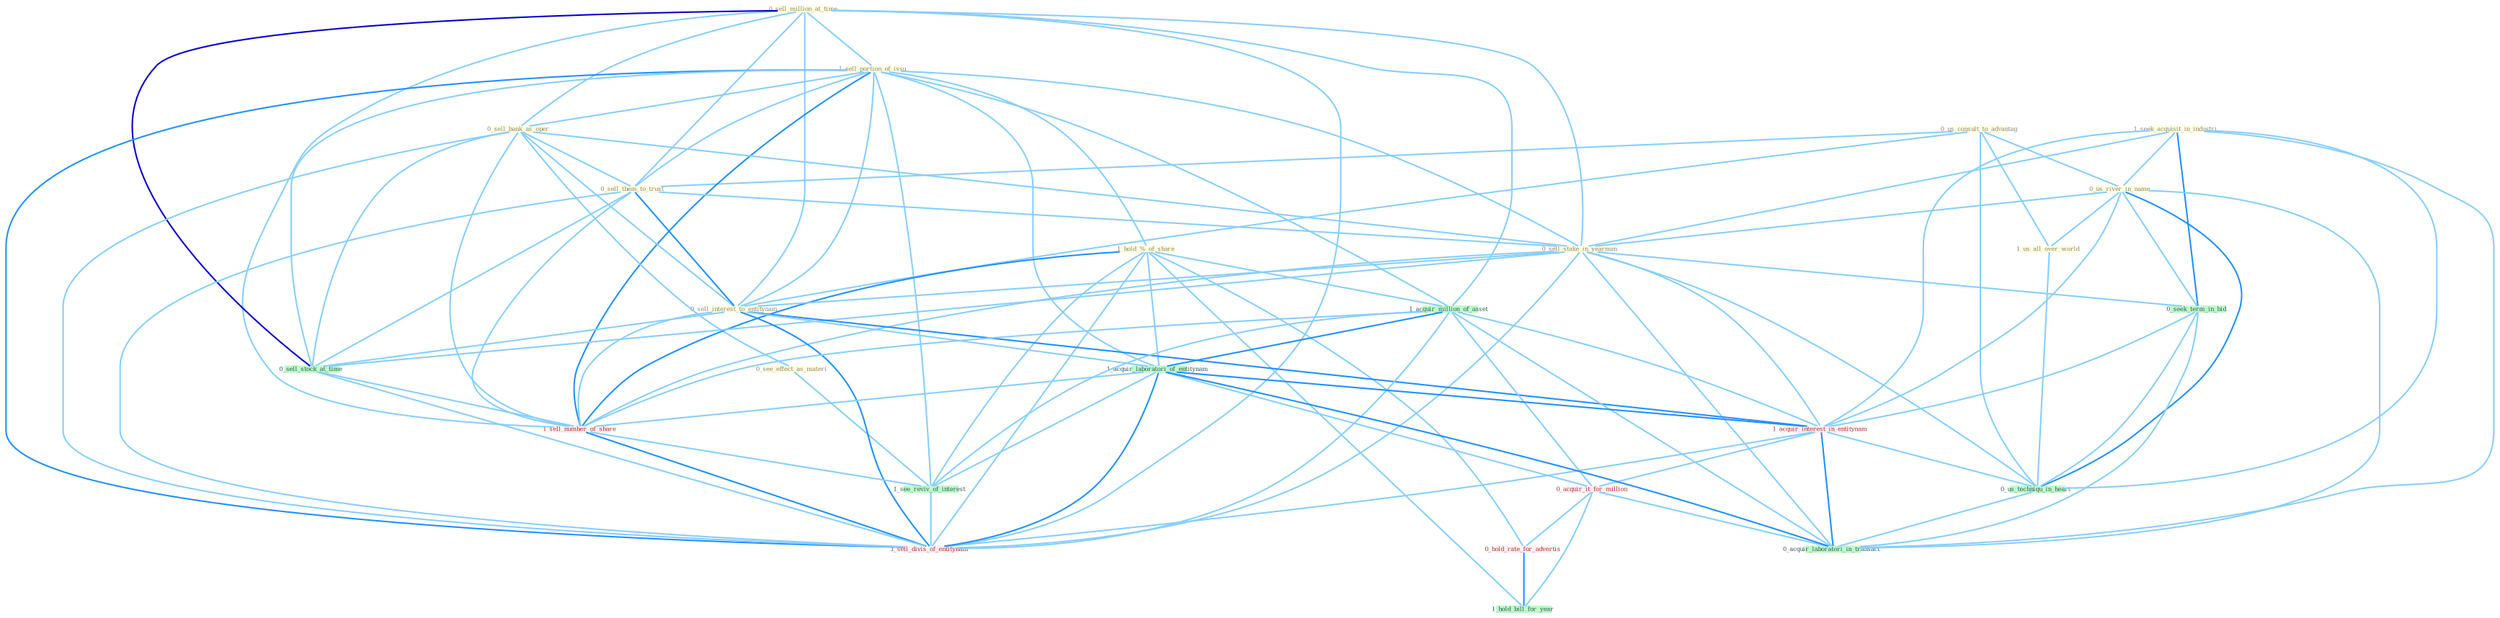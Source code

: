 Graph G{ 
    node
    [shape=polygon,style=filled,width=.5,height=.06,color="#BDFCC9",fixedsize=true,fontsize=4,
    fontcolor="#2f4f4f"];
    {node
    [color="#ffffe0", fontcolor="#8b7d6b"] "0_us_consult_to_advantag " "0_sell_million_at_time " "1_sell_portion_of_issu " "0_sell_bank_as_oper " "1_seek_acquisit_in_industri " "0_sell_them_to_trust " "0_us_river_in_name " "1_hold_%_of_share " "0_sell_stake_in_yearnum " "0_see_effect_as_materi " "0_sell_interest_to_entitynam " "1_us_all_over_world "}
{node [color="#fff0f5", fontcolor="#b22222"] "1_acquir_interest_in_entitynam " "0_acquir_it_for_million " "0_hold_rate_for_advertis " "1_sell_number_of_share " "1_sell_divis_of_entitynam "}
edge [color="#B0E2FF"];

	"0_us_consult_to_advantag " -- "0_sell_them_to_trust " [w="1", color="#87cefa" ];
	"0_us_consult_to_advantag " -- "0_us_river_in_name " [w="1", color="#87cefa" ];
	"0_us_consult_to_advantag " -- "0_sell_interest_to_entitynam " [w="1", color="#87cefa" ];
	"0_us_consult_to_advantag " -- "1_us_all_over_world " [w="1", color="#87cefa" ];
	"0_us_consult_to_advantag " -- "0_us_techniqu_in_heart " [w="1", color="#87cefa" ];
	"0_sell_million_at_time " -- "1_sell_portion_of_issu " [w="1", color="#87cefa" ];
	"0_sell_million_at_time " -- "0_sell_bank_as_oper " [w="1", color="#87cefa" ];
	"0_sell_million_at_time " -- "0_sell_them_to_trust " [w="1", color="#87cefa" ];
	"0_sell_million_at_time " -- "0_sell_stake_in_yearnum " [w="1", color="#87cefa" ];
	"0_sell_million_at_time " -- "0_sell_interest_to_entitynam " [w="1", color="#87cefa" ];
	"0_sell_million_at_time " -- "1_acquir_million_of_asset " [w="1", color="#87cefa" ];
	"0_sell_million_at_time " -- "0_sell_stock_at_time " [w="3", color="#0000cd" , len=0.6];
	"0_sell_million_at_time " -- "1_sell_number_of_share " [w="1", color="#87cefa" ];
	"0_sell_million_at_time " -- "1_sell_divis_of_entitynam " [w="1", color="#87cefa" ];
	"1_sell_portion_of_issu " -- "0_sell_bank_as_oper " [w="1", color="#87cefa" ];
	"1_sell_portion_of_issu " -- "0_sell_them_to_trust " [w="1", color="#87cefa" ];
	"1_sell_portion_of_issu " -- "1_hold_%_of_share " [w="1", color="#87cefa" ];
	"1_sell_portion_of_issu " -- "0_sell_stake_in_yearnum " [w="1", color="#87cefa" ];
	"1_sell_portion_of_issu " -- "0_sell_interest_to_entitynam " [w="1", color="#87cefa" ];
	"1_sell_portion_of_issu " -- "1_acquir_million_of_asset " [w="1", color="#87cefa" ];
	"1_sell_portion_of_issu " -- "1_acquir_laboratori_of_entitynam " [w="1", color="#87cefa" ];
	"1_sell_portion_of_issu " -- "0_sell_stock_at_time " [w="1", color="#87cefa" ];
	"1_sell_portion_of_issu " -- "1_sell_number_of_share " [w="2", color="#1e90ff" , len=0.8];
	"1_sell_portion_of_issu " -- "1_see_reviv_of_interest " [w="1", color="#87cefa" ];
	"1_sell_portion_of_issu " -- "1_sell_divis_of_entitynam " [w="2", color="#1e90ff" , len=0.8];
	"0_sell_bank_as_oper " -- "0_sell_them_to_trust " [w="1", color="#87cefa" ];
	"0_sell_bank_as_oper " -- "0_sell_stake_in_yearnum " [w="1", color="#87cefa" ];
	"0_sell_bank_as_oper " -- "0_see_effect_as_materi " [w="1", color="#87cefa" ];
	"0_sell_bank_as_oper " -- "0_sell_interest_to_entitynam " [w="1", color="#87cefa" ];
	"0_sell_bank_as_oper " -- "0_sell_stock_at_time " [w="1", color="#87cefa" ];
	"0_sell_bank_as_oper " -- "1_sell_number_of_share " [w="1", color="#87cefa" ];
	"0_sell_bank_as_oper " -- "1_sell_divis_of_entitynam " [w="1", color="#87cefa" ];
	"1_seek_acquisit_in_industri " -- "0_us_river_in_name " [w="1", color="#87cefa" ];
	"1_seek_acquisit_in_industri " -- "0_sell_stake_in_yearnum " [w="1", color="#87cefa" ];
	"1_seek_acquisit_in_industri " -- "0_seek_term_in_bid " [w="2", color="#1e90ff" , len=0.8];
	"1_seek_acquisit_in_industri " -- "1_acquir_interest_in_entitynam " [w="1", color="#87cefa" ];
	"1_seek_acquisit_in_industri " -- "0_us_techniqu_in_heart " [w="1", color="#87cefa" ];
	"1_seek_acquisit_in_industri " -- "0_acquir_laboratori_in_transact " [w="1", color="#87cefa" ];
	"0_sell_them_to_trust " -- "0_sell_stake_in_yearnum " [w="1", color="#87cefa" ];
	"0_sell_them_to_trust " -- "0_sell_interest_to_entitynam " [w="2", color="#1e90ff" , len=0.8];
	"0_sell_them_to_trust " -- "0_sell_stock_at_time " [w="1", color="#87cefa" ];
	"0_sell_them_to_trust " -- "1_sell_number_of_share " [w="1", color="#87cefa" ];
	"0_sell_them_to_trust " -- "1_sell_divis_of_entitynam " [w="1", color="#87cefa" ];
	"0_us_river_in_name " -- "0_sell_stake_in_yearnum " [w="1", color="#87cefa" ];
	"0_us_river_in_name " -- "1_us_all_over_world " [w="1", color="#87cefa" ];
	"0_us_river_in_name " -- "0_seek_term_in_bid " [w="1", color="#87cefa" ];
	"0_us_river_in_name " -- "1_acquir_interest_in_entitynam " [w="1", color="#87cefa" ];
	"0_us_river_in_name " -- "0_us_techniqu_in_heart " [w="2", color="#1e90ff" , len=0.8];
	"0_us_river_in_name " -- "0_acquir_laboratori_in_transact " [w="1", color="#87cefa" ];
	"1_hold_%_of_share " -- "1_acquir_million_of_asset " [w="1", color="#87cefa" ];
	"1_hold_%_of_share " -- "1_acquir_laboratori_of_entitynam " [w="1", color="#87cefa" ];
	"1_hold_%_of_share " -- "0_hold_rate_for_advertis " [w="1", color="#87cefa" ];
	"1_hold_%_of_share " -- "1_sell_number_of_share " [w="2", color="#1e90ff" , len=0.8];
	"1_hold_%_of_share " -- "1_see_reviv_of_interest " [w="1", color="#87cefa" ];
	"1_hold_%_of_share " -- "1_hold_bill_for_year " [w="1", color="#87cefa" ];
	"1_hold_%_of_share " -- "1_sell_divis_of_entitynam " [w="1", color="#87cefa" ];
	"0_sell_stake_in_yearnum " -- "0_sell_interest_to_entitynam " [w="1", color="#87cefa" ];
	"0_sell_stake_in_yearnum " -- "0_seek_term_in_bid " [w="1", color="#87cefa" ];
	"0_sell_stake_in_yearnum " -- "1_acquir_interest_in_entitynam " [w="1", color="#87cefa" ];
	"0_sell_stake_in_yearnum " -- "0_us_techniqu_in_heart " [w="1", color="#87cefa" ];
	"0_sell_stake_in_yearnum " -- "0_acquir_laboratori_in_transact " [w="1", color="#87cefa" ];
	"0_sell_stake_in_yearnum " -- "0_sell_stock_at_time " [w="1", color="#87cefa" ];
	"0_sell_stake_in_yearnum " -- "1_sell_number_of_share " [w="1", color="#87cefa" ];
	"0_sell_stake_in_yearnum " -- "1_sell_divis_of_entitynam " [w="1", color="#87cefa" ];
	"0_see_effect_as_materi " -- "1_see_reviv_of_interest " [w="1", color="#87cefa" ];
	"0_sell_interest_to_entitynam " -- "1_acquir_laboratori_of_entitynam " [w="1", color="#87cefa" ];
	"0_sell_interest_to_entitynam " -- "1_acquir_interest_in_entitynam " [w="2", color="#1e90ff" , len=0.8];
	"0_sell_interest_to_entitynam " -- "0_sell_stock_at_time " [w="1", color="#87cefa" ];
	"0_sell_interest_to_entitynam " -- "1_sell_number_of_share " [w="1", color="#87cefa" ];
	"0_sell_interest_to_entitynam " -- "1_sell_divis_of_entitynam " [w="2", color="#1e90ff" , len=0.8];
	"1_us_all_over_world " -- "0_us_techniqu_in_heart " [w="1", color="#87cefa" ];
	"1_acquir_million_of_asset " -- "1_acquir_laboratori_of_entitynam " [w="2", color="#1e90ff" , len=0.8];
	"1_acquir_million_of_asset " -- "1_acquir_interest_in_entitynam " [w="1", color="#87cefa" ];
	"1_acquir_million_of_asset " -- "0_acquir_it_for_million " [w="1", color="#87cefa" ];
	"1_acquir_million_of_asset " -- "0_acquir_laboratori_in_transact " [w="1", color="#87cefa" ];
	"1_acquir_million_of_asset " -- "1_sell_number_of_share " [w="1", color="#87cefa" ];
	"1_acquir_million_of_asset " -- "1_see_reviv_of_interest " [w="1", color="#87cefa" ];
	"1_acquir_million_of_asset " -- "1_sell_divis_of_entitynam " [w="1", color="#87cefa" ];
	"1_acquir_laboratori_of_entitynam " -- "1_acquir_interest_in_entitynam " [w="2", color="#1e90ff" , len=0.8];
	"1_acquir_laboratori_of_entitynam " -- "0_acquir_it_for_million " [w="1", color="#87cefa" ];
	"1_acquir_laboratori_of_entitynam " -- "0_acquir_laboratori_in_transact " [w="2", color="#1e90ff" , len=0.8];
	"1_acquir_laboratori_of_entitynam " -- "1_sell_number_of_share " [w="1", color="#87cefa" ];
	"1_acquir_laboratori_of_entitynam " -- "1_see_reviv_of_interest " [w="1", color="#87cefa" ];
	"1_acquir_laboratori_of_entitynam " -- "1_sell_divis_of_entitynam " [w="2", color="#1e90ff" , len=0.8];
	"0_seek_term_in_bid " -- "1_acquir_interest_in_entitynam " [w="1", color="#87cefa" ];
	"0_seek_term_in_bid " -- "0_us_techniqu_in_heart " [w="1", color="#87cefa" ];
	"0_seek_term_in_bid " -- "0_acquir_laboratori_in_transact " [w="1", color="#87cefa" ];
	"1_acquir_interest_in_entitynam " -- "0_us_techniqu_in_heart " [w="1", color="#87cefa" ];
	"1_acquir_interest_in_entitynam " -- "0_acquir_it_for_million " [w="1", color="#87cefa" ];
	"1_acquir_interest_in_entitynam " -- "0_acquir_laboratori_in_transact " [w="2", color="#1e90ff" , len=0.8];
	"1_acquir_interest_in_entitynam " -- "1_sell_divis_of_entitynam " [w="1", color="#87cefa" ];
	"0_us_techniqu_in_heart " -- "0_acquir_laboratori_in_transact " [w="1", color="#87cefa" ];
	"0_acquir_it_for_million " -- "0_hold_rate_for_advertis " [w="1", color="#87cefa" ];
	"0_acquir_it_for_million " -- "0_acquir_laboratori_in_transact " [w="1", color="#87cefa" ];
	"0_acquir_it_for_million " -- "1_hold_bill_for_year " [w="1", color="#87cefa" ];
	"0_hold_rate_for_advertis " -- "1_hold_bill_for_year " [w="2", color="#1e90ff" , len=0.8];
	"0_sell_stock_at_time " -- "1_sell_number_of_share " [w="1", color="#87cefa" ];
	"0_sell_stock_at_time " -- "1_sell_divis_of_entitynam " [w="1", color="#87cefa" ];
	"1_sell_number_of_share " -- "1_see_reviv_of_interest " [w="1", color="#87cefa" ];
	"1_sell_number_of_share " -- "1_sell_divis_of_entitynam " [w="2", color="#1e90ff" , len=0.8];
	"1_see_reviv_of_interest " -- "1_sell_divis_of_entitynam " [w="1", color="#87cefa" ];
}